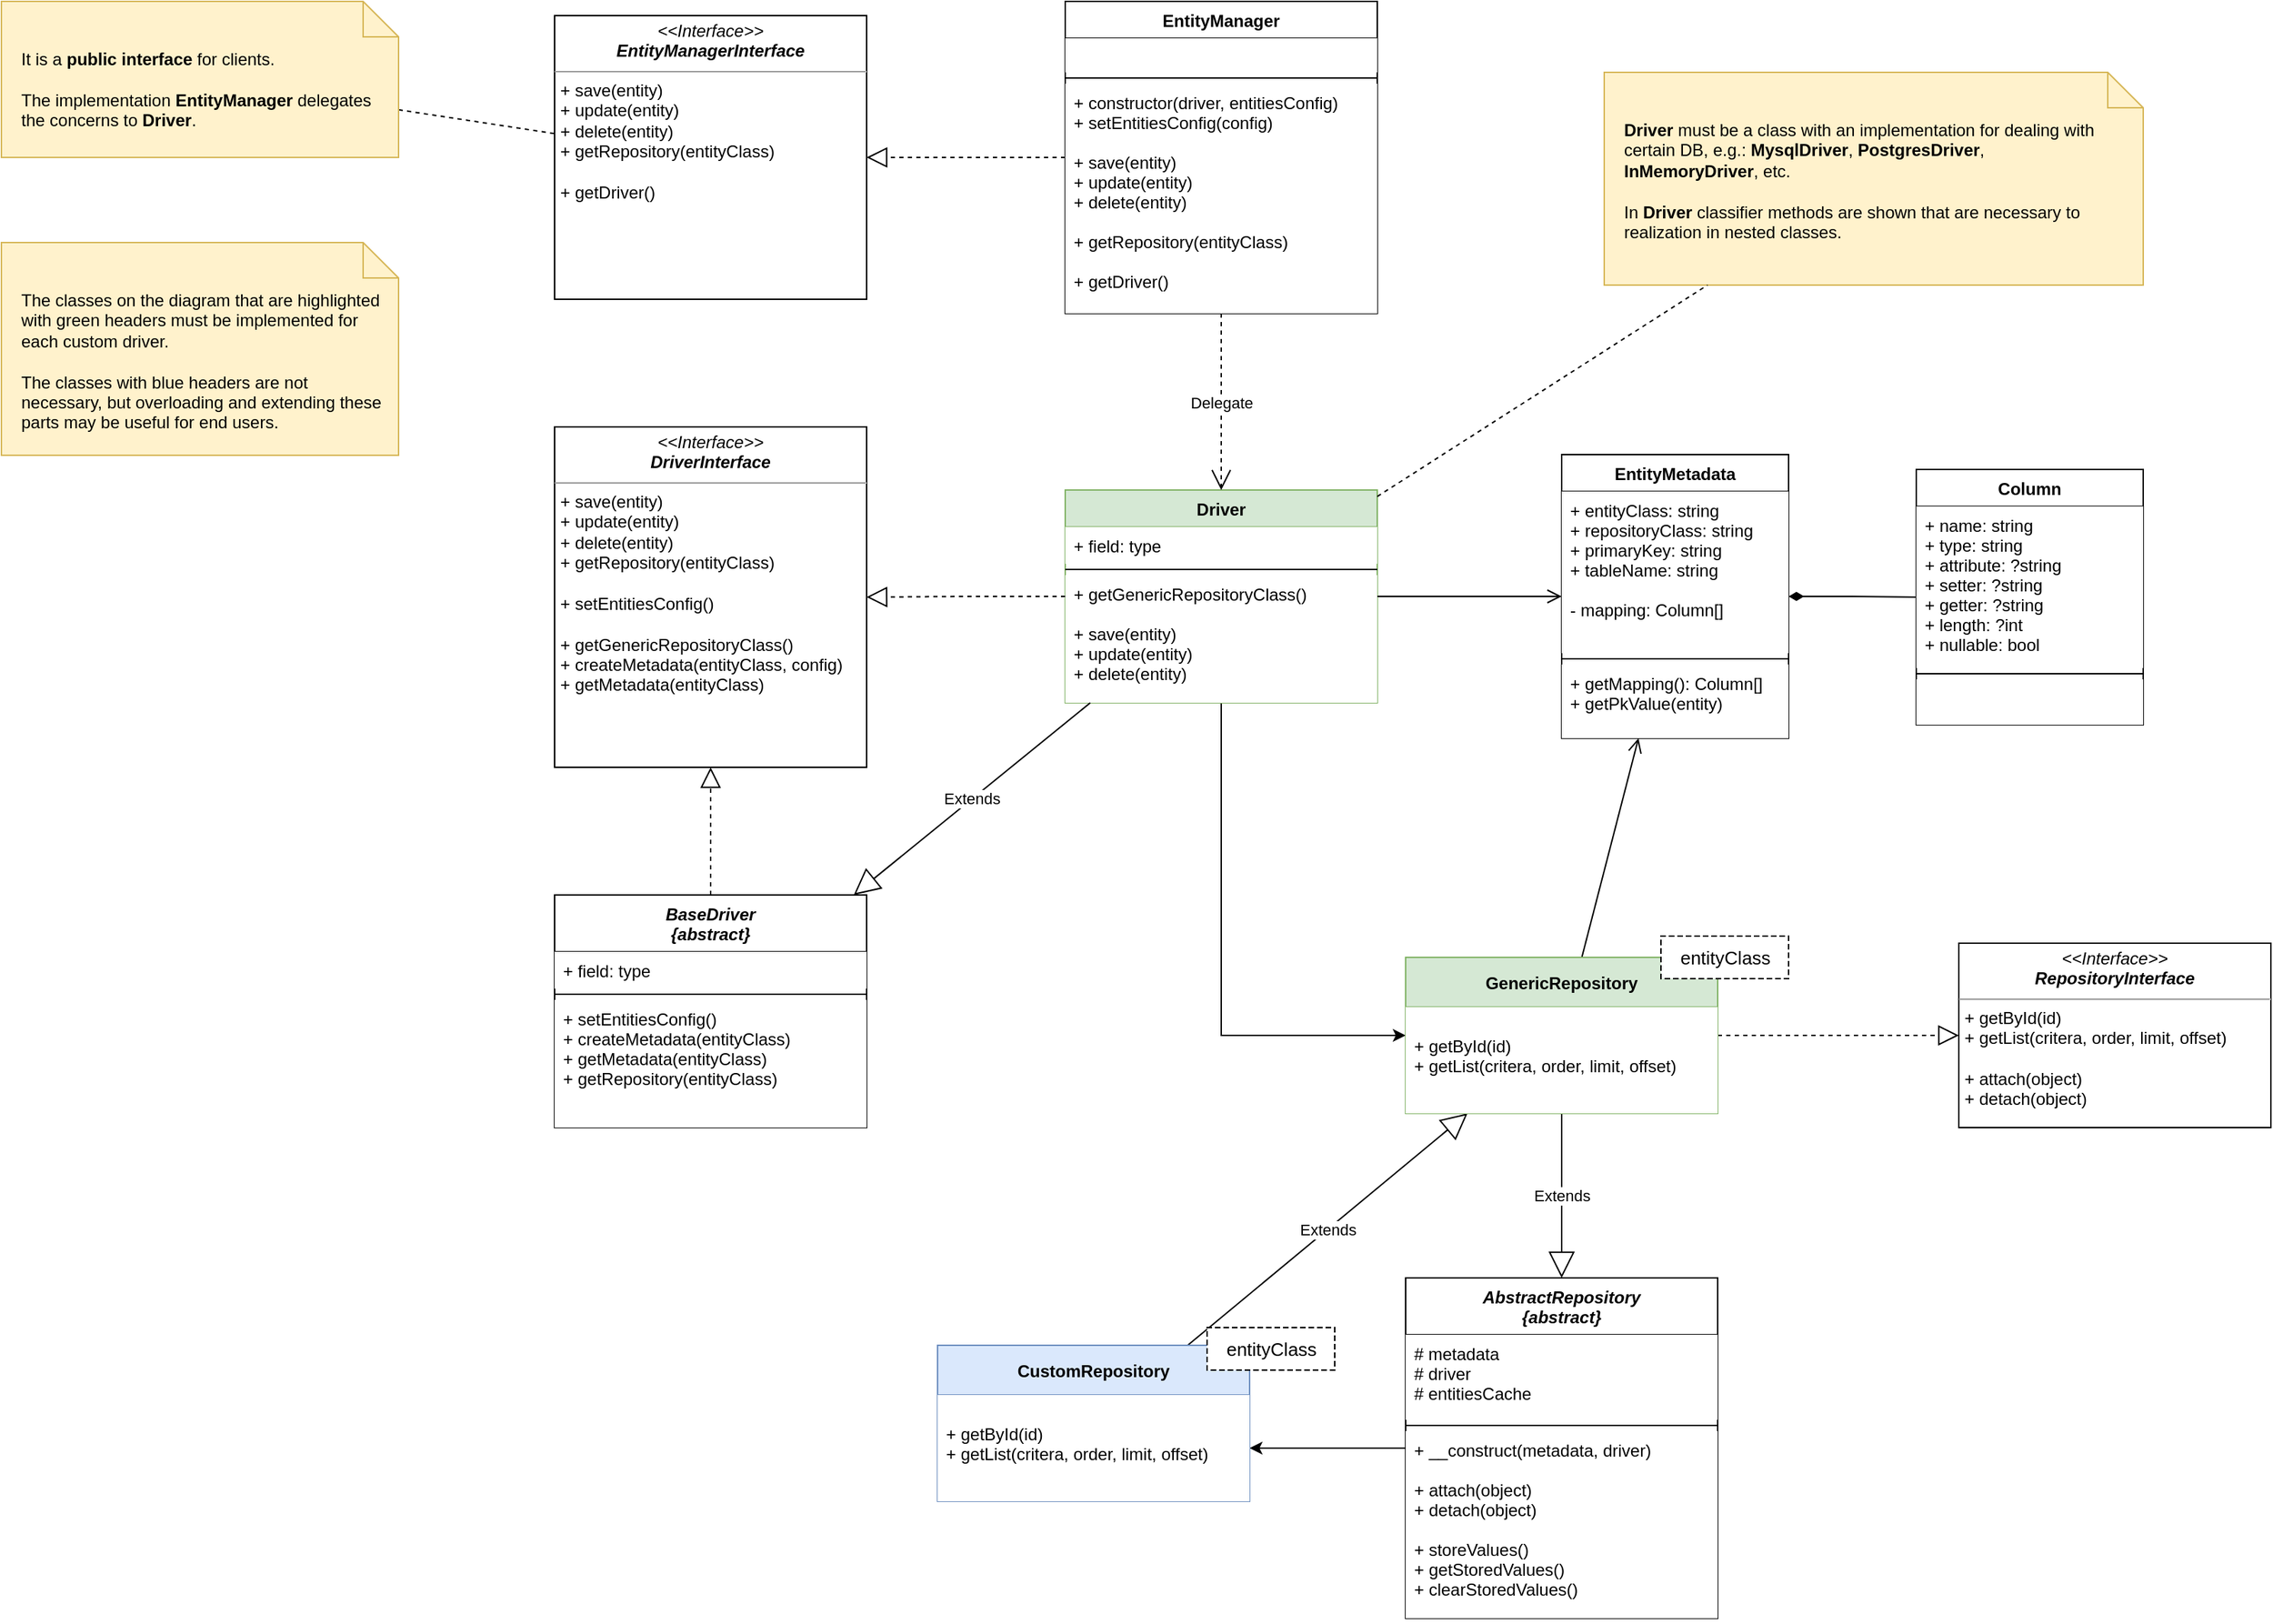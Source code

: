 <mxfile version="15.4.0" type="device"><diagram id="SJ58CyVao7yUJcy5FG_9" name="Page-1"><mxGraphModel dx="2591" dy="825" grid="1" gridSize="10" guides="1" tooltips="1" connect="1" arrows="1" fold="1" page="1" pageScale="1" pageWidth="1169" pageHeight="827" math="0" shadow="0"><root><mxCell id="0"/><mxCell id="1" parent="0"/><mxCell id="A0-CKyTJ0gZ9Mel_2dKD-28" value="Extends" style="endArrow=block;endSize=16;endFill=0;html=1;rounded=0;" parent="1" source="A0-CKyTJ0gZ9Mel_2dKD-25" target="A0-CKyTJ0gZ9Mel_2dKD-10" edge="1"><mxGeometry width="160" relative="1" as="geometry"><mxPoint x="430" y="854" as="sourcePoint"/><mxPoint x="430" y="990" as="targetPoint"/></mxGeometry></mxCell><mxCell id="lJa0WSNyjWB1yCXfG6-7-16" value="EntityMetadata" style="swimlane;fontStyle=1;align=center;verticalAlign=top;childLayout=stackLayout;horizontal=1;startSize=26;horizontalStack=0;resizeParent=1;resizeParentMax=0;resizeLast=0;collapsible=1;marginBottom=0;fillColor=default;" parent="1" vertex="1"><mxGeometry x="420" y="379.5" width="160" height="200" as="geometry"/></mxCell><mxCell id="lJa0WSNyjWB1yCXfG6-7-17" value="+ entityClass: string&#10;+ repositoryClass: string&#10;+ primaryKey: string&#10;+ tableName: string&#10;&#10;- mapping: Column[]" style="text;strokeColor=none;fillColor=default;align=left;verticalAlign=top;spacingLeft=4;spacingRight=4;overflow=hidden;rotatable=0;points=[[0,0.5],[1,0.5]];portConstraint=eastwest;" parent="lJa0WSNyjWB1yCXfG6-7-16" vertex="1"><mxGeometry y="26" width="160" height="114" as="geometry"/></mxCell><mxCell id="lJa0WSNyjWB1yCXfG6-7-18" value="" style="line;strokeWidth=1;fillColor=none;align=left;verticalAlign=middle;spacingTop=-1;spacingLeft=3;spacingRight=3;rotatable=0;labelPosition=right;points=[];portConstraint=eastwest;" parent="lJa0WSNyjWB1yCXfG6-7-16" vertex="1"><mxGeometry y="140" width="160" height="8" as="geometry"/></mxCell><mxCell id="lJa0WSNyjWB1yCXfG6-7-19" value="+ getMapping(): Column[]&#10;+ getPkValue(entity)" style="text;strokeColor=none;fillColor=default;align=left;verticalAlign=top;spacingLeft=4;spacingRight=4;overflow=hidden;rotatable=0;points=[[0,0.5],[1,0.5]];portConstraint=eastwest;" parent="lJa0WSNyjWB1yCXfG6-7-16" vertex="1"><mxGeometry y="148" width="160" height="52" as="geometry"/></mxCell><mxCell id="A0-CKyTJ0gZ9Mel_2dKD-30" style="edgeStyle=orthogonalEdgeStyle;rounded=0;orthogonalLoop=1;jettySize=auto;html=1;fontSize=13;" parent="1" source="lJa0WSNyjWB1yCXfG6-7-20" target="A0-CKyTJ0gZ9Mel_2dKD-10" edge="1"><mxGeometry relative="1" as="geometry"><Array as="points"><mxPoint x="180" y="789"/></Array></mxGeometry></mxCell><mxCell id="lJa0WSNyjWB1yCXfG6-7-20" value="Driver" style="swimlane;fontStyle=1;align=center;verticalAlign=top;childLayout=stackLayout;horizontal=1;startSize=26;horizontalStack=0;resizeParent=1;resizeParentMax=0;resizeLast=0;collapsible=1;marginBottom=0;fillColor=#d5e8d4;strokeColor=#82b366;" parent="1" vertex="1"><mxGeometry x="70" y="404.5" width="220" height="150" as="geometry"/></mxCell><mxCell id="lJa0WSNyjWB1yCXfG6-7-21" value="+ field: type" style="text;strokeColor=none;fillColor=default;align=left;verticalAlign=top;spacingLeft=4;spacingRight=4;overflow=hidden;rotatable=0;points=[[0,0.5],[1,0.5]];portConstraint=eastwest;" parent="lJa0WSNyjWB1yCXfG6-7-20" vertex="1"><mxGeometry y="26" width="220" height="26" as="geometry"/></mxCell><mxCell id="lJa0WSNyjWB1yCXfG6-7-22" value="" style="line;strokeWidth=1;fillColor=default;align=left;verticalAlign=middle;spacingTop=-1;spacingLeft=3;spacingRight=3;rotatable=0;labelPosition=right;points=[];portConstraint=eastwest;" parent="lJa0WSNyjWB1yCXfG6-7-20" vertex="1"><mxGeometry y="52" width="220" height="8" as="geometry"/></mxCell><mxCell id="lJa0WSNyjWB1yCXfG6-7-23" value="+ getGenericRepositoryClass()&#10;&#10;+ save(entity)&#10;+ update(entity)&#10;+ delete(entity)" style="text;strokeColor=none;fillColor=default;align=left;verticalAlign=top;spacingLeft=4;spacingRight=4;overflow=hidden;rotatable=0;points=[[0,0.5],[1,0.5]];portConstraint=eastwest;" parent="lJa0WSNyjWB1yCXfG6-7-20" vertex="1"><mxGeometry y="60" width="220" height="90" as="geometry"/></mxCell><mxCell id="lJa0WSNyjWB1yCXfG6-7-24" value="&lt;p style=&quot;margin: 0px ; margin-top: 4px ; text-align: center&quot;&gt;&lt;i&gt;&amp;lt;&amp;lt;Interface&amp;gt;&amp;gt;&lt;/i&gt;&lt;br&gt;&lt;b&gt;&lt;i&gt;DriverInterface&lt;/i&gt;&lt;/b&gt;&lt;/p&gt;&lt;hr size=&quot;1&quot;&gt;&lt;p style=&quot;margin: 0px 0px 0px 4px&quot;&gt;+ save(entity)&lt;br&gt;&lt;/p&gt;&lt;p style=&quot;margin: 0px 0px 0px 4px&quot;&gt;+ update(entity)&lt;/p&gt;&lt;p style=&quot;margin: 0px 0px 0px 4px&quot;&gt;+ delete(entity)&lt;/p&gt;&lt;p style=&quot;margin: 0px 0px 0px 4px&quot;&gt;+ getRepository(entityClass)&lt;/p&gt;&lt;p style=&quot;margin: 0px 0px 0px 4px&quot;&gt;&lt;br&gt;&lt;/p&gt;&lt;p style=&quot;margin: 0px 0px 0px 4px&quot;&gt;&lt;span&gt;+ setEntitiesConfig()&lt;/span&gt;&lt;br&gt;&lt;/p&gt;&lt;p style=&quot;margin: 0px 0px 0px 4px&quot;&gt;&lt;br&gt;&lt;/p&gt;&lt;p style=&quot;margin: 0px 0px 0px 4px&quot;&gt;+ getGenericRepositoryClass()&lt;br&gt;&lt;/p&gt;&lt;p style=&quot;margin: 0px ; margin-left: 4px&quot;&gt;+ createMetadata(entityClass, config)&lt;br style=&quot;padding: 0px ; margin: 0px&quot;&gt;+ getMetadata(entityClass)&lt;/p&gt;" style="verticalAlign=top;align=left;overflow=fill;fontSize=12;fontFamily=Helvetica;html=1;fillColor=default;" parent="1" vertex="1"><mxGeometry x="-290" y="360" width="220" height="240" as="geometry"/></mxCell><mxCell id="lJa0WSNyjWB1yCXfG6-7-25" value="Column" style="swimlane;fontStyle=1;align=center;verticalAlign=top;childLayout=stackLayout;horizontal=1;startSize=26;horizontalStack=0;resizeParent=1;resizeParentMax=0;resizeLast=0;collapsible=1;marginBottom=0;fillColor=default;" parent="1" vertex="1"><mxGeometry x="670" y="390" width="160" height="180" as="geometry"/></mxCell><mxCell id="lJa0WSNyjWB1yCXfG6-7-26" value="+ name: string&#10;+ type: string&#10;+ attribute: ?string&#10;+ setter: ?string&#10;+ getter: ?string&#10;+ length: ?int&#10;+ nullable: bool" style="text;strokeColor=none;fillColor=default;align=left;verticalAlign=top;spacingLeft=4;spacingRight=4;overflow=hidden;rotatable=0;points=[[0,0.5],[1,0.5]];portConstraint=eastwest;" parent="lJa0WSNyjWB1yCXfG6-7-25" vertex="1"><mxGeometry y="26" width="160" height="114" as="geometry"/></mxCell><mxCell id="lJa0WSNyjWB1yCXfG6-7-27" value="" style="line;strokeWidth=1;fillColor=none;align=left;verticalAlign=middle;spacingTop=-1;spacingLeft=3;spacingRight=3;rotatable=0;labelPosition=right;points=[];portConstraint=eastwest;" parent="lJa0WSNyjWB1yCXfG6-7-25" vertex="1"><mxGeometry y="140" width="160" height="8" as="geometry"/></mxCell><mxCell id="lJa0WSNyjWB1yCXfG6-7-28" value="" style="text;strokeColor=none;fillColor=default;align=left;verticalAlign=top;spacingLeft=4;spacingRight=4;overflow=hidden;rotatable=0;points=[[0,0.5],[1,0.5]];portConstraint=eastwest;" parent="lJa0WSNyjWB1yCXfG6-7-25" vertex="1"><mxGeometry y="148" width="160" height="32" as="geometry"/></mxCell><mxCell id="lJa0WSNyjWB1yCXfG6-7-29" value="" style="endArrow=open;startArrow=none;endFill=0;startFill=0;endSize=8;html=1;verticalAlign=bottom;labelBackgroundColor=none;strokeWidth=1;rounded=0;edgeStyle=orthogonalEdgeStyle;" parent="1" source="lJa0WSNyjWB1yCXfG6-7-20" target="lJa0WSNyjWB1yCXfG6-7-16" edge="1"><mxGeometry width="160" relative="1" as="geometry"><mxPoint x="270" y="699" as="sourcePoint"/><mxPoint x="430" y="699" as="targetPoint"/></mxGeometry></mxCell><mxCell id="lJa0WSNyjWB1yCXfG6-7-30" value="" style="endArrow=none;startArrow=diamondThin;endFill=0;startFill=1;html=1;verticalAlign=bottom;labelBackgroundColor=none;strokeWidth=1;startSize=8;endSize=8;rounded=0;edgeStyle=orthogonalEdgeStyle;" parent="1" source="lJa0WSNyjWB1yCXfG6-7-16" target="lJa0WSNyjWB1yCXfG6-7-25" edge="1"><mxGeometry width="160" relative="1" as="geometry"><mxPoint x="520" y="669" as="sourcePoint"/><mxPoint x="360" y="669" as="targetPoint"/></mxGeometry></mxCell><mxCell id="lJa0WSNyjWB1yCXfG6-7-32" value="&lt;p style=&quot;margin: 0px ; margin-top: 4px ; text-align: center&quot;&gt;&lt;i&gt;&amp;lt;&amp;lt;Interface&amp;gt;&amp;gt;&lt;/i&gt;&lt;br&gt;&lt;b&gt;&lt;i&gt;EntityManagerInterface&lt;/i&gt;&lt;/b&gt;&lt;/p&gt;&lt;hr size=&quot;1&quot;&gt;&lt;p style=&quot;margin: 0px ; margin-left: 4px&quot;&gt;&lt;span&gt;+ save(entity)&lt;/span&gt;&lt;br&gt;&lt;/p&gt;&lt;p style=&quot;margin: 0px ; margin-left: 4px&quot;&gt;+ update(entity)&lt;/p&gt;&lt;p style=&quot;margin: 0px ; margin-left: 4px&quot;&gt;+ delete(entity)&lt;/p&gt;&lt;p style=&quot;margin: 0px ; margin-left: 4px&quot;&gt;+ getRepository(entityClass)&lt;/p&gt;&lt;p style=&quot;margin: 0px ; margin-left: 4px&quot;&gt;&lt;br&gt;&lt;/p&gt;&lt;p style=&quot;margin: 0px ; margin-left: 4px&quot;&gt;+ getDriver()&lt;/p&gt;" style="verticalAlign=top;align=left;overflow=fill;fontSize=12;fontFamily=Helvetica;html=1;fillColor=default;" parent="1" vertex="1"><mxGeometry x="-290" y="70" width="220" height="200" as="geometry"/></mxCell><mxCell id="lJa0WSNyjWB1yCXfG6-7-33" value="EntityManager" style="swimlane;fontStyle=1;align=center;verticalAlign=top;childLayout=stackLayout;horizontal=1;startSize=26;horizontalStack=0;resizeParent=1;resizeParentMax=0;resizeLast=0;collapsible=1;marginBottom=0;fillColor=default;" parent="1" vertex="1"><mxGeometry x="70" y="60" width="220" height="220" as="geometry"/></mxCell><mxCell id="lJa0WSNyjWB1yCXfG6-7-34" value="" style="text;strokeColor=none;fillColor=default;align=left;verticalAlign=top;spacingLeft=4;spacingRight=4;overflow=hidden;rotatable=0;points=[[0,0.5],[1,0.5]];portConstraint=eastwest;" parent="lJa0WSNyjWB1yCXfG6-7-33" vertex="1"><mxGeometry y="26" width="220" height="24" as="geometry"/></mxCell><mxCell id="lJa0WSNyjWB1yCXfG6-7-35" value="" style="line;strokeWidth=1;fillColor=none;align=left;verticalAlign=middle;spacingTop=-1;spacingLeft=3;spacingRight=3;rotatable=0;labelPosition=right;points=[];portConstraint=eastwest;" parent="lJa0WSNyjWB1yCXfG6-7-33" vertex="1"><mxGeometry y="50" width="220" height="8" as="geometry"/></mxCell><mxCell id="lJa0WSNyjWB1yCXfG6-7-36" value="+ constructor(driver, entitiesConfig)&#10;+ setEntitiesConfig(config)&#10;&#10;+ save(entity)&#10;+ update(entity)&#10;+ delete(entity)&#10;&#10;+ getRepository(entityClass)&#10;&#10;+ getDriver()" style="text;strokeColor=none;fillColor=default;align=left;verticalAlign=top;spacingLeft=4;spacingRight=4;overflow=hidden;rotatable=0;points=[[0,0.5],[1,0.5]];portConstraint=eastwest;" parent="lJa0WSNyjWB1yCXfG6-7-33" vertex="1"><mxGeometry y="58" width="220" height="162" as="geometry"/></mxCell><mxCell id="lJa0WSNyjWB1yCXfG6-7-37" value="" style="endArrow=block;dashed=1;endFill=0;endSize=12;html=1;rounded=0;edgeStyle=orthogonalEdgeStyle;" parent="1" source="lJa0WSNyjWB1yCXfG6-7-33" target="lJa0WSNyjWB1yCXfG6-7-32" edge="1"><mxGeometry width="160" relative="1" as="geometry"><mxPoint x="200" y="290" as="sourcePoint"/><mxPoint x="360" y="290" as="targetPoint"/></mxGeometry></mxCell><mxCell id="lJa0WSNyjWB1yCXfG6-7-38" value="" style="endArrow=block;dashed=1;endFill=0;endSize=12;html=1;rounded=0;edgeStyle=orthogonalEdgeStyle;" parent="1" source="lJa0WSNyjWB1yCXfG6-7-20" target="lJa0WSNyjWB1yCXfG6-7-24" edge="1"><mxGeometry width="160" relative="1" as="geometry"><mxPoint x="420" y="210" as="sourcePoint"/><mxPoint x="330" y="179.5" as="targetPoint"/></mxGeometry></mxCell><mxCell id="lJa0WSNyjWB1yCXfG6-7-39" value="Delegate" style="endArrow=open;endSize=12;dashed=1;html=1;rounded=0;edgeStyle=orthogonalEdgeStyle;" parent="1" source="lJa0WSNyjWB1yCXfG6-7-33" target="lJa0WSNyjWB1yCXfG6-7-20" edge="1"><mxGeometry width="160" relative="1" as="geometry"><mxPoint x="420" y="200" as="sourcePoint"/><mxPoint x="580" y="200" as="targetPoint"/></mxGeometry></mxCell><mxCell id="zQeRHiW2TNK7306oFP3N-9" style="rounded=0;orthogonalLoop=1;jettySize=auto;html=1;strokeColor=default;endArrow=none;endFill=0;dashed=1;" parent="1" source="zQeRHiW2TNK7306oFP3N-6" target="lJa0WSNyjWB1yCXfG6-7-32" edge="1"><mxGeometry relative="1" as="geometry"/></mxCell><mxCell id="zQeRHiW2TNK7306oFP3N-6" value="It is a&amp;nbsp;&lt;b&gt;public interface&lt;/b&gt;&amp;nbsp;for clients.&lt;br&gt;&lt;br&gt;&lt;div&gt;The implementation&amp;nbsp;&lt;b&gt;EntityManager&amp;nbsp;&lt;/b&gt;delegates the concerns to &lt;b&gt;Driver&lt;/b&gt;.&lt;/div&gt;" style="shape=note2;boundedLbl=1;whiteSpace=wrap;html=1;size=25;verticalAlign=top;align=left;fillColor=#fff2cc;strokeColor=#d6b656;spacing=4;spacingLeft=10;spacingRight=10;" parent="1" vertex="1"><mxGeometry x="-680" y="60" width="280" height="110" as="geometry"/></mxCell><mxCell id="A0-CKyTJ0gZ9Mel_2dKD-1" value="BaseDriver&#10;{abstract}&#10;" style="swimlane;fontStyle=3;align=center;verticalAlign=top;childLayout=stackLayout;horizontal=1;startSize=40;horizontalStack=0;resizeParent=1;resizeParentMax=0;resizeLast=0;collapsible=1;marginBottom=0;fillColor=default;" parent="1" vertex="1"><mxGeometry x="-290" y="690" width="220" height="164" as="geometry"/></mxCell><mxCell id="A0-CKyTJ0gZ9Mel_2dKD-2" value="+ field: type" style="text;strokeColor=none;fillColor=default;align=left;verticalAlign=top;spacingLeft=4;spacingRight=4;overflow=hidden;rotatable=0;points=[[0,0.5],[1,0.5]];portConstraint=eastwest;" parent="A0-CKyTJ0gZ9Mel_2dKD-1" vertex="1"><mxGeometry y="40" width="220" height="26" as="geometry"/></mxCell><mxCell id="A0-CKyTJ0gZ9Mel_2dKD-3" value="" style="line;strokeWidth=1;fillColor=default;align=left;verticalAlign=middle;spacingTop=-1;spacingLeft=3;spacingRight=3;rotatable=0;labelPosition=right;points=[];portConstraint=eastwest;" parent="A0-CKyTJ0gZ9Mel_2dKD-1" vertex="1"><mxGeometry y="66" width="220" height="8" as="geometry"/></mxCell><mxCell id="A0-CKyTJ0gZ9Mel_2dKD-4" value="+ setEntitiesConfig()&#10;+ createMetadata(entityClass)&#10;+ getMetadata(entityClass)&#10;+ getRepository(entityClass)" style="text;strokeColor=none;fillColor=default;align=left;verticalAlign=top;spacingLeft=4;spacingRight=4;overflow=hidden;rotatable=0;points=[[0,0.5],[1,0.5]];portConstraint=eastwest;" parent="A0-CKyTJ0gZ9Mel_2dKD-1" vertex="1"><mxGeometry y="74" width="220" height="90" as="geometry"/></mxCell><mxCell id="A0-CKyTJ0gZ9Mel_2dKD-6" value="Extends" style="endArrow=block;endSize=16;endFill=0;html=1;rounded=0;" parent="1" source="lJa0WSNyjWB1yCXfG6-7-20" target="A0-CKyTJ0gZ9Mel_2dKD-1" edge="1"><mxGeometry width="160" relative="1" as="geometry"><mxPoint x="-170" y="384.5" as="sourcePoint"/><mxPoint x="-170" y="280" as="targetPoint"/></mxGeometry></mxCell><mxCell id="A0-CKyTJ0gZ9Mel_2dKD-7" value="&lt;b&gt;Driver &lt;/b&gt;must be a class with an implementation for dealing with certain DB, e.g.: &lt;b&gt;MysqlDriver&lt;/b&gt;, &lt;b&gt;PostgresDriver&lt;/b&gt;, &lt;b&gt;InMemoryDriver&lt;/b&gt;,&amp;nbsp;etc.&lt;br&gt;&lt;br&gt;In &lt;b&gt;Driver&lt;/b&gt; classifier methods are shown that are necessary to realization in nested classes." style="shape=note2;boundedLbl=1;whiteSpace=wrap;html=1;size=25;verticalAlign=top;align=left;fillColor=#fff2cc;strokeColor=#d6b656;spacing=4;spacingLeft=10;spacingRight=10;" parent="1" vertex="1"><mxGeometry x="450" y="110" width="380" height="150" as="geometry"/></mxCell><mxCell id="A0-CKyTJ0gZ9Mel_2dKD-8" style="rounded=0;orthogonalLoop=1;jettySize=auto;html=1;strokeColor=default;endArrow=none;endFill=0;dashed=1;" parent="1" source="lJa0WSNyjWB1yCXfG6-7-20" target="A0-CKyTJ0gZ9Mel_2dKD-7" edge="1"><mxGeometry relative="1" as="geometry"><mxPoint x="-410" y="147.568" as="sourcePoint"/><mxPoint x="-280" y="165.135" as="targetPoint"/></mxGeometry></mxCell><mxCell id="A0-CKyTJ0gZ9Mel_2dKD-9" value="" style="endArrow=block;dashed=1;endFill=0;endSize=12;html=1;rounded=0;" parent="1" source="A0-CKyTJ0gZ9Mel_2dKD-1" target="lJa0WSNyjWB1yCXfG6-7-24" edge="1"><mxGeometry width="160" relative="1" as="geometry"><mxPoint x="-360" y="630" as="sourcePoint"/><mxPoint x="-200" y="630" as="targetPoint"/></mxGeometry></mxCell><mxCell id="A0-CKyTJ0gZ9Mel_2dKD-14" value="&lt;p style=&quot;margin: 0px ; margin-top: 4px ; text-align: center&quot;&gt;&lt;i&gt;&amp;lt;&amp;lt;Interface&amp;gt;&amp;gt;&lt;/i&gt;&lt;br&gt;&lt;b&gt;&lt;i&gt;RepositoryInterface&lt;/i&gt;&lt;/b&gt;&lt;/p&gt;&lt;hr size=&quot;1&quot;&gt;&lt;p style=&quot;margin: 0px ; margin-left: 4px&quot;&gt;+ getById(id)&lt;/p&gt;&lt;p style=&quot;margin: 0px ; margin-left: 4px&quot;&gt;+ getList(critera, order, limit, offset)&lt;/p&gt;&lt;p style=&quot;margin: 0px ; margin-left: 4px&quot;&gt;&lt;br&gt;&lt;/p&gt;&lt;p style=&quot;margin: 0px ; margin-left: 4px&quot;&gt;+ attach(object)&lt;/p&gt;&lt;p style=&quot;margin: 0px ; margin-left: 4px&quot;&gt;+ detach(object)&lt;/p&gt;" style="verticalAlign=top;align=left;overflow=fill;fontSize=12;fontFamily=Helvetica;html=1;fillColor=default;" parent="1" vertex="1"><mxGeometry x="700" y="724" width="220" height="130" as="geometry"/></mxCell><mxCell id="A0-CKyTJ0gZ9Mel_2dKD-15" value="" style="endArrow=open;startArrow=none;endFill=0;startFill=0;endSize=8;html=1;verticalAlign=bottom;labelBackgroundColor=none;strokeWidth=1;rounded=0;" parent="1" source="A0-CKyTJ0gZ9Mel_2dKD-10" target="lJa0WSNyjWB1yCXfG6-7-16" edge="1"><mxGeometry width="160" relative="1" as="geometry"><mxPoint x="300" y="489.5" as="sourcePoint"/><mxPoint x="430" y="489.5" as="targetPoint"/></mxGeometry></mxCell><mxCell id="A0-CKyTJ0gZ9Mel_2dKD-16" value="" style="endArrow=block;dashed=1;endFill=0;endSize=12;html=1;rounded=0;edgeStyle=orthogonalEdgeStyle;" parent="1" source="A0-CKyTJ0gZ9Mel_2dKD-10" target="A0-CKyTJ0gZ9Mel_2dKD-14" edge="1"><mxGeometry width="160" relative="1" as="geometry"><mxPoint x="420" y="679.5" as="sourcePoint"/><mxPoint x="280" y="680" as="targetPoint"/></mxGeometry></mxCell><mxCell id="jLvcxPWybsjjd2m1KcmQ-1" value="" style="edgeStyle=orthogonalEdgeStyle;rounded=0;orthogonalLoop=1;jettySize=auto;html=1;" edge="1" parent="1" source="A0-CKyTJ0gZ9Mel_2dKD-17" target="A0-CKyTJ0gZ9Mel_2dKD-26"><mxGeometry relative="1" as="geometry"/></mxCell><mxCell id="A0-CKyTJ0gZ9Mel_2dKD-17" value="AbstractRepository&#10;{abstract}&#10;" style="swimlane;fontStyle=3;align=center;verticalAlign=top;childLayout=stackLayout;horizontal=1;startSize=40;horizontalStack=0;resizeParent=1;resizeParentMax=0;resizeLast=0;collapsible=1;marginBottom=0;fillColor=default;" parent="1" vertex="1"><mxGeometry x="310" y="960" width="220" height="240" as="geometry"/></mxCell><mxCell id="A0-CKyTJ0gZ9Mel_2dKD-18" value="# metadata&#10;# driver&#10;# entitiesCache" style="text;strokeColor=none;fillColor=default;align=left;verticalAlign=top;spacingLeft=4;spacingRight=4;overflow=hidden;rotatable=0;points=[[0,0.5],[1,0.5]];portConstraint=eastwest;" parent="A0-CKyTJ0gZ9Mel_2dKD-17" vertex="1"><mxGeometry y="40" width="220" height="60" as="geometry"/></mxCell><mxCell id="A0-CKyTJ0gZ9Mel_2dKD-19" value="" style="line;strokeWidth=1;fillColor=default;align=left;verticalAlign=middle;spacingTop=-1;spacingLeft=3;spacingRight=3;rotatable=0;labelPosition=right;points=[];portConstraint=eastwest;" parent="A0-CKyTJ0gZ9Mel_2dKD-17" vertex="1"><mxGeometry y="100" width="220" height="8" as="geometry"/></mxCell><mxCell id="A0-CKyTJ0gZ9Mel_2dKD-20" value="+ __construct(metadata, driver)&#10;&#10;+ attach(object)&#10;+ detach(object)&#10;&#10;+ storeValues()&#10;+ getStoredValues()&#10;+ clearStoredValues()" style="text;strokeColor=none;fillColor=default;align=left;verticalAlign=top;spacingLeft=4;spacingRight=4;overflow=hidden;rotatable=0;points=[[0,0.5],[1,0.5]];portConstraint=eastwest;" parent="A0-CKyTJ0gZ9Mel_2dKD-17" vertex="1"><mxGeometry y="108" width="220" height="132" as="geometry"/></mxCell><mxCell id="A0-CKyTJ0gZ9Mel_2dKD-21" value="Extends" style="endArrow=block;endSize=16;endFill=0;html=1;rounded=0;edgeStyle=orthogonalEdgeStyle;" parent="1" source="A0-CKyTJ0gZ9Mel_2dKD-10" target="A0-CKyTJ0gZ9Mel_2dKD-17" edge="1"><mxGeometry width="160" relative="1" as="geometry"><mxPoint x="237.692" y="564.5" as="sourcePoint"/><mxPoint x="70.923" y="700" as="targetPoint"/></mxGeometry></mxCell><mxCell id="A0-CKyTJ0gZ9Mel_2dKD-23" value="" style="group" parent="1" vertex="1" connectable="0"><mxGeometry x="310" y="719" width="270" height="135" as="geometry"/></mxCell><mxCell id="A0-CKyTJ0gZ9Mel_2dKD-10" value="GenericRepository" style="swimlane;fontStyle=1;align=center;verticalAlign=middle;childLayout=stackLayout;horizontal=1;startSize=35;horizontalStack=0;resizeParent=1;resizeParentMax=0;resizeLast=0;collapsible=1;marginBottom=0;fillColor=#d5e8d4;strokeColor=#82b366;" parent="A0-CKyTJ0gZ9Mel_2dKD-23" vertex="1"><mxGeometry y="15" width="220" height="110" as="geometry"/></mxCell><mxCell id="A0-CKyTJ0gZ9Mel_2dKD-13" value="&#10;+ getById(id)&#10;+ getList(critera, order, limit, offset)" style="text;strokeColor=none;fillColor=default;align=left;verticalAlign=top;spacingLeft=4;spacingRight=4;overflow=hidden;rotatable=0;points=[[0,0.5],[1,0.5]];portConstraint=eastwest;" parent="A0-CKyTJ0gZ9Mel_2dKD-10" vertex="1"><mxGeometry y="35" width="220" height="75" as="geometry"/></mxCell><mxCell id="A0-CKyTJ0gZ9Mel_2dKD-22" value="entityClass" style="shape=partialRectangle;html=1;top=1;align=center;dashed=1;fontSize=13;" parent="A0-CKyTJ0gZ9Mel_2dKD-23" vertex="1"><mxGeometry x="180" width="90" height="30" as="geometry"/></mxCell><mxCell id="A0-CKyTJ0gZ9Mel_2dKD-24" value="" style="group" parent="1" vertex="1" connectable="0"><mxGeometry x="-10" y="995" width="270" height="135" as="geometry"/></mxCell><mxCell id="A0-CKyTJ0gZ9Mel_2dKD-25" value="CustomRepository" style="swimlane;fontStyle=1;align=center;verticalAlign=middle;childLayout=stackLayout;horizontal=1;startSize=35;horizontalStack=0;resizeParent=1;resizeParentMax=0;resizeLast=0;collapsible=1;marginBottom=0;fillColor=#dae8fc;strokeColor=#6c8ebf;" parent="A0-CKyTJ0gZ9Mel_2dKD-24" vertex="1"><mxGeometry x="-10" y="12.5" width="220" height="110" as="geometry"/></mxCell><mxCell id="A0-CKyTJ0gZ9Mel_2dKD-26" value="&#10;+ getById(id)&#10;+ getList(critera, order, limit, offset)" style="text;strokeColor=none;fillColor=default;align=left;verticalAlign=top;spacingLeft=4;spacingRight=4;overflow=hidden;rotatable=0;points=[[0,0.5],[1,0.5]];portConstraint=eastwest;" parent="A0-CKyTJ0gZ9Mel_2dKD-25" vertex="1"><mxGeometry y="35" width="220" height="75" as="geometry"/></mxCell><mxCell id="A0-CKyTJ0gZ9Mel_2dKD-27" value="entityClass" style="shape=partialRectangle;html=1;top=1;align=center;dashed=1;fontSize=13;" parent="A0-CKyTJ0gZ9Mel_2dKD-24" vertex="1"><mxGeometry x="180" width="90" height="30" as="geometry"/></mxCell><mxCell id="A0-CKyTJ0gZ9Mel_2dKD-31" value="&lt;span&gt;The classes on the diagram that are highlighted with green headers must be implemented for each custom driver.&lt;br&gt;&lt;br&gt;The classes with blue headers are not necessary, but overloading and extending these parts may be useful for end users.&lt;br&gt;&lt;/span&gt;" style="shape=note2;boundedLbl=1;whiteSpace=wrap;html=1;size=25;verticalAlign=top;align=left;fillColor=#fff2cc;strokeColor=#d6b656;spacing=4;spacingLeft=10;spacingRight=10;" parent="1" vertex="1"><mxGeometry x="-680" y="230" width="280" height="150" as="geometry"/></mxCell></root></mxGraphModel></diagram></mxfile>